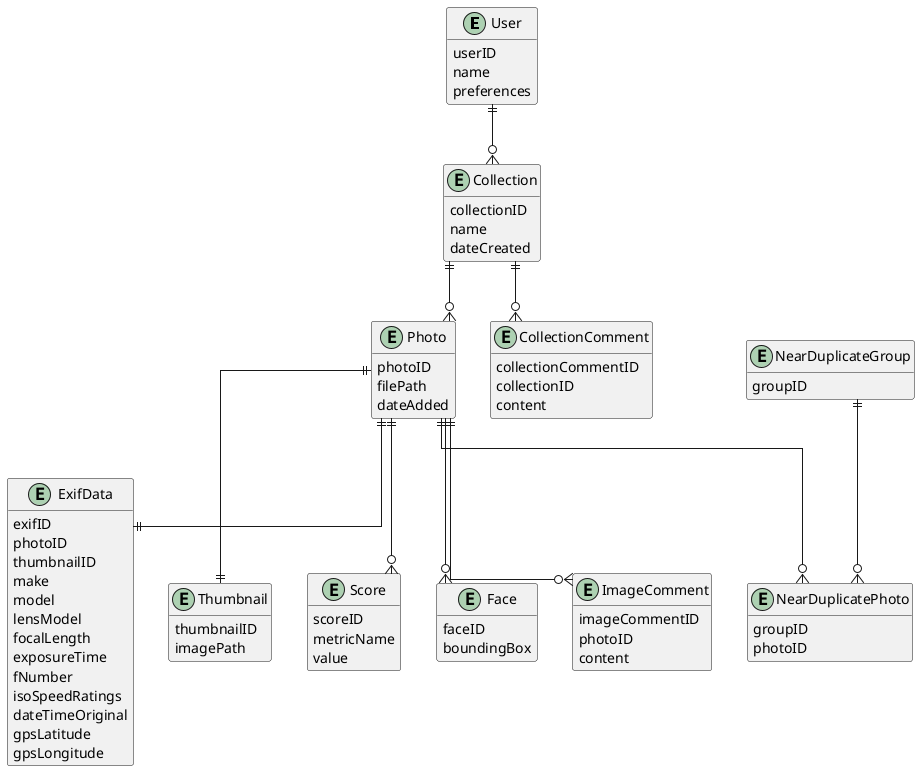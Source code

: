 @startuml
skinparam style strict
skinparam classAttributeIconSize 0
skinparam linetype ortho
hide methods
hide stereotypes

entity User {
  userID
  name
  preferences
}

entity Collection {
  collectionID
  name
  dateCreated
}

entity Photo {
  photoID
  filePath
  dateAdded
}

entity ExifData {
  exifID
  photoID
  thumbnailID
  make
  model
  lensModel
  focalLength
  exposureTime
  fNumber
  isoSpeedRatings
  dateTimeOriginal
  gpsLatitude
  gpsLongitude
}

'   exifID            ' auto generated
'   photoID           ' FK to Photo
'   thumbnailID       ' FK to Thumbnail
'   make              ' camera manufacturer
'   model             ' camera model
'   lensModel         ' lens used
'   focalLength       ' in mm
'   exposureTime      ' e.g., 1/200
'   fNumber           ' aperture (e.g., f/2.8)
'   isoSpeedRatings   ' ISO value
'   dateTimeOriginal  ' date photo was taken
'   gpsLatitude       ' GPS latitude
'   gpsLongitude      ' GPS longitude


entity Thumbnail {
  thumbnailID
  imagePath
}

entity Score {
  scoreID
  metricName
  value
}

entity Face {
  faceID
  boundingBox
}

entity ImageComment {
  imageCommentID
  photoID
  content
}
'   photoID        ' FK to Photo

entity CollectionComment {
  collectionCommentID
  collectionID
  content
}
'   collectionID   ' FK to Collection

entity NearDuplicateGroup {
  groupID
}
' Any other fields required?

entity NearDuplicatePhoto {
  groupID
  photoID
}



' Relationships
User ||--o{ Collection
Collection ||--o{ Photo 
Photo ||--|| Thumbnail 
Photo ||--o{ Score 
Photo ||--o{ Face
Photo ||--|| ExifData
Photo ||--o{ ImageComment
Collection ||--o{ CollectionComment
NearDuplicateGroup ||--o{ NearDuplicatePhoto
Photo ||--o{ NearDuplicatePhoto

@enduml
